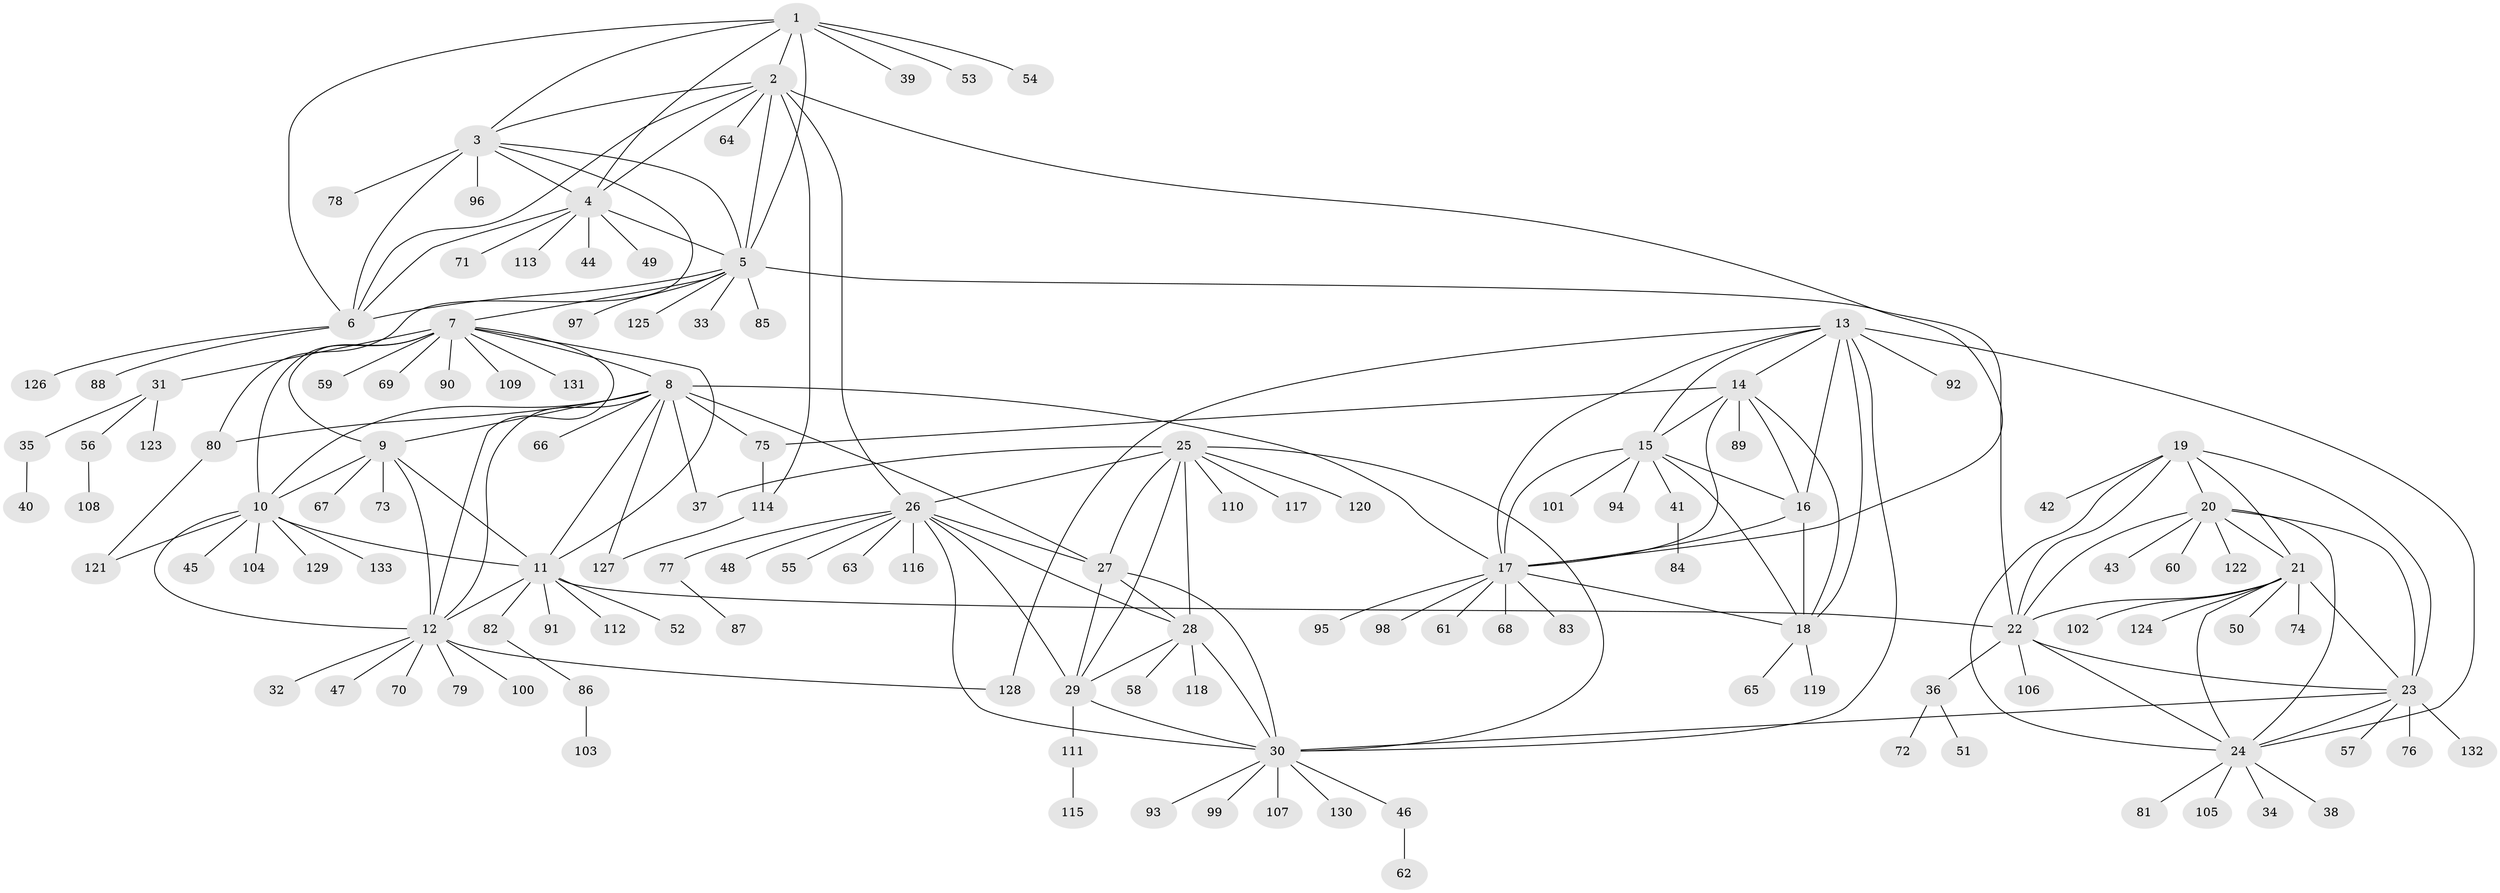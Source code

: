 // Generated by graph-tools (version 1.1) at 2025/50/03/09/25 03:50:39]
// undirected, 133 vertices, 195 edges
graph export_dot {
graph [start="1"]
  node [color=gray90,style=filled];
  1;
  2;
  3;
  4;
  5;
  6;
  7;
  8;
  9;
  10;
  11;
  12;
  13;
  14;
  15;
  16;
  17;
  18;
  19;
  20;
  21;
  22;
  23;
  24;
  25;
  26;
  27;
  28;
  29;
  30;
  31;
  32;
  33;
  34;
  35;
  36;
  37;
  38;
  39;
  40;
  41;
  42;
  43;
  44;
  45;
  46;
  47;
  48;
  49;
  50;
  51;
  52;
  53;
  54;
  55;
  56;
  57;
  58;
  59;
  60;
  61;
  62;
  63;
  64;
  65;
  66;
  67;
  68;
  69;
  70;
  71;
  72;
  73;
  74;
  75;
  76;
  77;
  78;
  79;
  80;
  81;
  82;
  83;
  84;
  85;
  86;
  87;
  88;
  89;
  90;
  91;
  92;
  93;
  94;
  95;
  96;
  97;
  98;
  99;
  100;
  101;
  102;
  103;
  104;
  105;
  106;
  107;
  108;
  109;
  110;
  111;
  112;
  113;
  114;
  115;
  116;
  117;
  118;
  119;
  120;
  121;
  122;
  123;
  124;
  125;
  126;
  127;
  128;
  129;
  130;
  131;
  132;
  133;
  1 -- 2;
  1 -- 3;
  1 -- 4;
  1 -- 5;
  1 -- 6;
  1 -- 39;
  1 -- 53;
  1 -- 54;
  2 -- 3;
  2 -- 4;
  2 -- 5;
  2 -- 6;
  2 -- 17;
  2 -- 26;
  2 -- 64;
  2 -- 114;
  3 -- 4;
  3 -- 5;
  3 -- 6;
  3 -- 78;
  3 -- 80;
  3 -- 96;
  4 -- 5;
  4 -- 6;
  4 -- 44;
  4 -- 49;
  4 -- 71;
  4 -- 113;
  5 -- 6;
  5 -- 7;
  5 -- 22;
  5 -- 33;
  5 -- 85;
  5 -- 97;
  5 -- 125;
  6 -- 88;
  6 -- 126;
  7 -- 8;
  7 -- 9;
  7 -- 10;
  7 -- 11;
  7 -- 12;
  7 -- 31;
  7 -- 59;
  7 -- 69;
  7 -- 90;
  7 -- 109;
  7 -- 131;
  8 -- 9;
  8 -- 10;
  8 -- 11;
  8 -- 12;
  8 -- 17;
  8 -- 27;
  8 -- 37;
  8 -- 66;
  8 -- 75;
  8 -- 80;
  8 -- 127;
  9 -- 10;
  9 -- 11;
  9 -- 12;
  9 -- 67;
  9 -- 73;
  10 -- 11;
  10 -- 12;
  10 -- 45;
  10 -- 104;
  10 -- 121;
  10 -- 129;
  10 -- 133;
  11 -- 12;
  11 -- 22;
  11 -- 52;
  11 -- 82;
  11 -- 91;
  11 -- 112;
  12 -- 32;
  12 -- 47;
  12 -- 70;
  12 -- 79;
  12 -- 100;
  12 -- 128;
  13 -- 14;
  13 -- 15;
  13 -- 16;
  13 -- 17;
  13 -- 18;
  13 -- 24;
  13 -- 30;
  13 -- 92;
  13 -- 128;
  14 -- 15;
  14 -- 16;
  14 -- 17;
  14 -- 18;
  14 -- 75;
  14 -- 89;
  15 -- 16;
  15 -- 17;
  15 -- 18;
  15 -- 41;
  15 -- 94;
  15 -- 101;
  16 -- 17;
  16 -- 18;
  17 -- 18;
  17 -- 61;
  17 -- 68;
  17 -- 83;
  17 -- 95;
  17 -- 98;
  18 -- 65;
  18 -- 119;
  19 -- 20;
  19 -- 21;
  19 -- 22;
  19 -- 23;
  19 -- 24;
  19 -- 42;
  20 -- 21;
  20 -- 22;
  20 -- 23;
  20 -- 24;
  20 -- 43;
  20 -- 60;
  20 -- 122;
  21 -- 22;
  21 -- 23;
  21 -- 24;
  21 -- 50;
  21 -- 74;
  21 -- 102;
  21 -- 124;
  22 -- 23;
  22 -- 24;
  22 -- 36;
  22 -- 106;
  23 -- 24;
  23 -- 30;
  23 -- 57;
  23 -- 76;
  23 -- 132;
  24 -- 34;
  24 -- 38;
  24 -- 81;
  24 -- 105;
  25 -- 26;
  25 -- 27;
  25 -- 28;
  25 -- 29;
  25 -- 30;
  25 -- 37;
  25 -- 110;
  25 -- 117;
  25 -- 120;
  26 -- 27;
  26 -- 28;
  26 -- 29;
  26 -- 30;
  26 -- 48;
  26 -- 55;
  26 -- 63;
  26 -- 77;
  26 -- 116;
  27 -- 28;
  27 -- 29;
  27 -- 30;
  28 -- 29;
  28 -- 30;
  28 -- 58;
  28 -- 118;
  29 -- 30;
  29 -- 111;
  30 -- 46;
  30 -- 93;
  30 -- 99;
  30 -- 107;
  30 -- 130;
  31 -- 35;
  31 -- 56;
  31 -- 123;
  35 -- 40;
  36 -- 51;
  36 -- 72;
  41 -- 84;
  46 -- 62;
  56 -- 108;
  75 -- 114;
  77 -- 87;
  80 -- 121;
  82 -- 86;
  86 -- 103;
  111 -- 115;
  114 -- 127;
}
